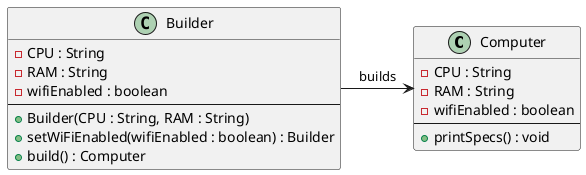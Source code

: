 @startuml

class Computer {
  - CPU : String
  - RAM : String
  - wifiEnabled : boolean
  --
  + printSpecs() : void
}

class Builder {
  - CPU : String
  - RAM : String
  - wifiEnabled : boolean
  --
  + Builder(CPU : String, RAM : String)
  + setWiFiEnabled(wifiEnabled : boolean) : Builder
  + build() : Computer
}

Computer <-left- Builder : builds
@enduml

